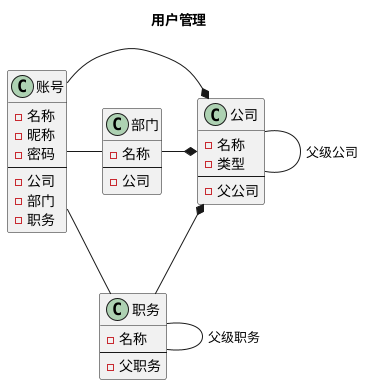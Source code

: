 @startuml

title 用户管理


class 公司 {
  - 名称
  - 类型
  --
  - 父公司
}

class 部门 {
  - 名称
  --
  - 公司
}

class 职务 {
  - 名称
  --
  - 父职务
}


class 账号 {
  - 名称
  - 昵称
  - 密码
  --
  - 公司
  - 部门
  - 职务
}



公司 *-left- 部门
公司 *-down- 职务
公司 *-left- 账号

账号 --right- 部门
账号 --right- 职务

公司 -- 公司: 父级公司
职务 -- 职务: 父级职务




@enduml
